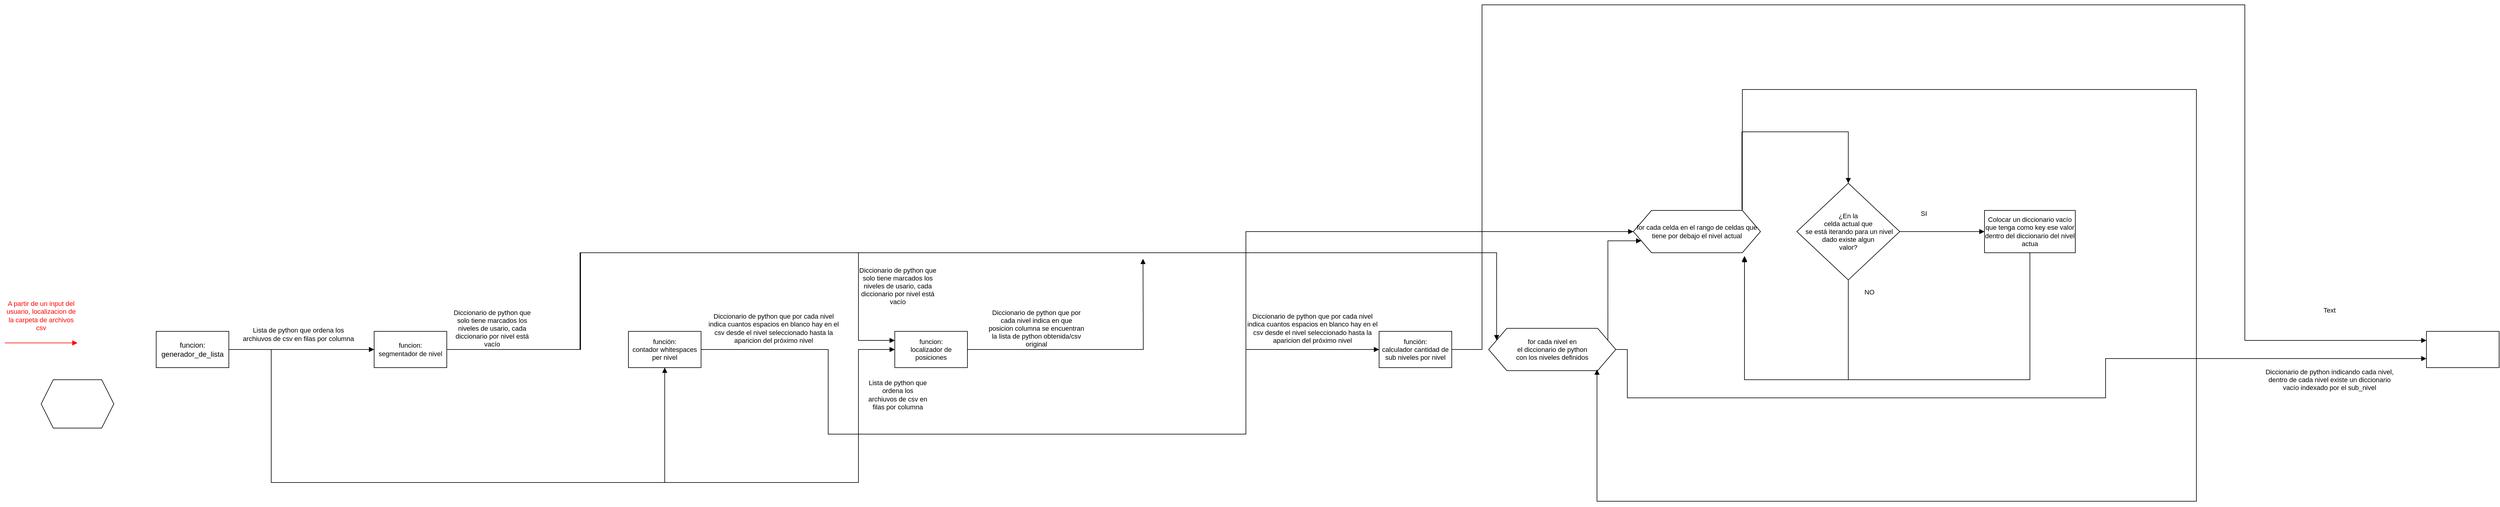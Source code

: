 <mxfile version="21.3.6" type="github">
  <diagram name="Página-1" id="Urwu7qwTcOLkvCBN5Y3i">
    <mxGraphModel dx="636" dy="1553" grid="1" gridSize="10" guides="1" tooltips="1" connect="1" arrows="1" fold="1" page="1" pageScale="1" pageWidth="1654" pageHeight="1169" math="0" shadow="0">
      <root>
        <mxCell id="0" />
        <mxCell id="1" parent="0" />
        <mxCell id="-mFsq0soXuWweNvaHCEV-4" style="edgeStyle=orthogonalEdgeStyle;shape=connector;rounded=0;orthogonalLoop=1;jettySize=auto;html=1;labelBackgroundColor=default;strokeColor=#FF0000;fontFamily=Helvetica;fontSize=11;fontColor=default;endArrow=block;endFill=1;" edge="1" parent="1">
          <mxGeometry relative="1" as="geometry">
            <mxPoint x="150" y="259.13" as="targetPoint" />
            <mxPoint x="30" y="259.13" as="sourcePoint" />
          </mxGeometry>
        </mxCell>
        <mxCell id="-mFsq0soXuWweNvaHCEV-6" style="edgeStyle=orthogonalEdgeStyle;shape=connector;rounded=0;orthogonalLoop=1;jettySize=auto;html=1;labelBackgroundColor=default;strokeColor=default;fontFamily=Helvetica;fontSize=11;fontColor=default;endArrow=block;endFill=1;" edge="1" parent="1" source="-mFsq0soXuWweNvaHCEV-1" target="-mFsq0soXuWweNvaHCEV-8">
          <mxGeometry relative="1" as="geometry">
            <mxPoint x="710" y="270" as="targetPoint" />
          </mxGeometry>
        </mxCell>
        <mxCell id="-mFsq0soXuWweNvaHCEV-11" style="edgeStyle=orthogonalEdgeStyle;shape=connector;rounded=0;orthogonalLoop=1;jettySize=auto;html=1;labelBackgroundColor=default;strokeColor=default;fontFamily=Helvetica;fontSize=11;fontColor=default;endArrow=block;endFill=1;" edge="1" parent="1" source="-mFsq0soXuWweNvaHCEV-1" target="-mFsq0soXuWweNvaHCEV-13">
          <mxGeometry relative="1" as="geometry">
            <mxPoint x="960" y="460" as="targetPoint" />
            <Array as="points">
              <mxPoint x="470" y="270" />
              <mxPoint x="470" y="490" />
              <mxPoint x="1120" y="490" />
            </Array>
          </mxGeometry>
        </mxCell>
        <mxCell id="-mFsq0soXuWweNvaHCEV-17" style="edgeStyle=orthogonalEdgeStyle;shape=connector;rounded=0;orthogonalLoop=1;jettySize=auto;html=1;labelBackgroundColor=default;strokeColor=default;fontFamily=Helvetica;fontSize=11;fontColor=default;endArrow=block;endFill=1;entryX=0;entryY=0.5;entryDx=0;entryDy=0;" edge="1" parent="1" source="-mFsq0soXuWweNvaHCEV-1" target="-mFsq0soXuWweNvaHCEV-16">
          <mxGeometry relative="1" as="geometry">
            <mxPoint x="1470" y="360" as="targetPoint" />
            <Array as="points">
              <mxPoint x="470" y="270" />
              <mxPoint x="470" y="490" />
              <mxPoint x="1440" y="490" />
              <mxPoint x="1440" y="270" />
            </Array>
          </mxGeometry>
        </mxCell>
        <mxCell id="-mFsq0soXuWweNvaHCEV-1" value="funcion:&lt;br&gt;generador_de_lista" style="rounded=0;whiteSpace=wrap;html=1;" vertex="1" parent="1">
          <mxGeometry x="280" y="240" width="120" height="60" as="geometry" />
        </mxCell>
        <mxCell id="-mFsq0soXuWweNvaHCEV-5" value="A partir de un input del usuario, localizacion de la carpeta de archivos csv" style="text;html=1;strokeColor=none;fillColor=none;align=center;verticalAlign=middle;whiteSpace=wrap;rounded=0;fontSize=11;fontFamily=Helvetica;fontColor=#FF0000;" vertex="1" parent="1">
          <mxGeometry x="30" y="199.13" width="120" height="30" as="geometry" />
        </mxCell>
        <mxCell id="-mFsq0soXuWweNvaHCEV-7" value="Lista de python que ordena los archiuvos de csv en filas por columna" style="text;html=1;strokeColor=none;fillColor=none;align=center;verticalAlign=middle;whiteSpace=wrap;rounded=0;fontSize=11;fontFamily=Helvetica;fontColor=default;" vertex="1" parent="1">
          <mxGeometry x="420" y="230" width="190" height="30" as="geometry" />
        </mxCell>
        <mxCell id="-mFsq0soXuWweNvaHCEV-10" style="edgeStyle=orthogonalEdgeStyle;shape=connector;rounded=0;orthogonalLoop=1;jettySize=auto;html=1;labelBackgroundColor=default;strokeColor=default;fontFamily=Helvetica;fontSize=11;fontColor=default;endArrow=block;endFill=1;entryX=0;entryY=0.25;entryDx=0;entryDy=0;" edge="1" parent="1" source="-mFsq0soXuWweNvaHCEV-8" target="-mFsq0soXuWweNvaHCEV-16">
          <mxGeometry relative="1" as="geometry">
            <mxPoint x="1480" y="130" as="targetPoint" />
            <Array as="points">
              <mxPoint x="980" y="270" />
              <mxPoint x="980" y="110" />
              <mxPoint x="1440" y="110" />
              <mxPoint x="1440" y="255" />
            </Array>
          </mxGeometry>
        </mxCell>
        <mxCell id="-mFsq0soXuWweNvaHCEV-25" style="edgeStyle=orthogonalEdgeStyle;shape=connector;rounded=0;orthogonalLoop=1;jettySize=auto;html=1;labelBackgroundColor=default;strokeColor=default;fontFamily=Helvetica;fontSize=11;fontColor=default;endArrow=block;endFill=1;entryX=0;entryY=0.25;entryDx=0;entryDy=0;" edge="1" parent="1" source="-mFsq0soXuWweNvaHCEV-8" target="-mFsq0soXuWweNvaHCEV-24">
          <mxGeometry relative="1" as="geometry">
            <mxPoint x="2480" y="110" as="targetPoint" />
            <Array as="points">
              <mxPoint x="981" y="270" />
              <mxPoint x="981" y="110" />
              <mxPoint x="2494" y="110" />
            </Array>
          </mxGeometry>
        </mxCell>
        <mxCell id="-mFsq0soXuWweNvaHCEV-8" value="funcion:&lt;br&gt;segmentador de nivel" style="rounded=0;whiteSpace=wrap;html=1;fontFamily=Helvetica;fontSize=11;fontColor=default;" vertex="1" parent="1">
          <mxGeometry x="640" y="240" width="120" height="60" as="geometry" />
        </mxCell>
        <mxCell id="-mFsq0soXuWweNvaHCEV-9" value="Diccionario de python que solo tiene marcados los niveles de usario, cada diccionario por nivel está vacío" style="text;html=1;strokeColor=none;fillColor=none;align=center;verticalAlign=middle;whiteSpace=wrap;rounded=0;fontSize=11;fontFamily=Helvetica;fontColor=default;" vertex="1" parent="1">
          <mxGeometry x="760" y="220" width="150" height="30" as="geometry" />
        </mxCell>
        <mxCell id="-mFsq0soXuWweNvaHCEV-12" value="" style="shape=hexagon;perimeter=hexagonPerimeter2;whiteSpace=wrap;html=1;fixedSize=1;fontFamily=Helvetica;fontSize=11;fontColor=default;" vertex="1" parent="1">
          <mxGeometry x="90" y="320" width="120" height="80" as="geometry" />
        </mxCell>
        <mxCell id="-mFsq0soXuWweNvaHCEV-14" style="edgeStyle=orthogonalEdgeStyle;shape=connector;rounded=0;orthogonalLoop=1;jettySize=auto;html=1;labelBackgroundColor=default;strokeColor=default;fontFamily=Helvetica;fontSize=11;fontColor=default;endArrow=block;endFill=1;entryX=0;entryY=0.5;entryDx=0;entryDy=0;" edge="1" parent="1" source="-mFsq0soXuWweNvaHCEV-13" target="-mFsq0soXuWweNvaHCEV-20">
          <mxGeometry relative="1" as="geometry">
            <mxPoint x="1690" y="400" as="targetPoint" />
            <Array as="points">
              <mxPoint x="1390" y="270" />
              <mxPoint x="1390" y="410" />
              <mxPoint x="2080" y="410" />
              <mxPoint x="2080" y="270" />
            </Array>
          </mxGeometry>
        </mxCell>
        <mxCell id="-mFsq0soXuWweNvaHCEV-28" style="edgeStyle=orthogonalEdgeStyle;shape=connector;rounded=0;orthogonalLoop=1;jettySize=auto;html=1;labelBackgroundColor=default;strokeColor=default;fontFamily=Helvetica;fontSize=11;fontColor=default;endArrow=block;endFill=1;entryX=0;entryY=0.5;entryDx=0;entryDy=0;" edge="1" parent="1" source="-mFsq0soXuWweNvaHCEV-13" target="-mFsq0soXuWweNvaHCEV-27">
          <mxGeometry relative="1" as="geometry">
            <mxPoint x="2080" y="440" as="targetPoint" />
            <Array as="points">
              <mxPoint x="1390" y="270" />
              <mxPoint x="1390" y="410" />
              <mxPoint x="2080" y="410" />
              <mxPoint x="2080" y="75" />
            </Array>
          </mxGeometry>
        </mxCell>
        <mxCell id="-mFsq0soXuWweNvaHCEV-13" value="función:&lt;br&gt;contador whitespaces per nivel" style="rounded=0;whiteSpace=wrap;html=1;fontFamily=Helvetica;fontSize=11;fontColor=default;" vertex="1" parent="1">
          <mxGeometry x="1060" y="240" width="120" height="60" as="geometry" />
        </mxCell>
        <mxCell id="-mFsq0soXuWweNvaHCEV-15" value="Diccionario de python que por cada nivel indica cuantos espacios en blanco hay en el csv desde el nivel seleccionado hasta la aparicion del próximo nivel" style="text;html=1;strokeColor=none;fillColor=none;align=center;verticalAlign=middle;whiteSpace=wrap;rounded=0;fontSize=11;fontFamily=Helvetica;fontColor=default;" vertex="1" parent="1">
          <mxGeometry x="1190" y="220" width="220" height="30" as="geometry" />
        </mxCell>
        <mxCell id="-mFsq0soXuWweNvaHCEV-22" style="edgeStyle=orthogonalEdgeStyle;shape=connector;rounded=0;orthogonalLoop=1;jettySize=auto;html=1;labelBackgroundColor=default;strokeColor=default;fontFamily=Helvetica;fontSize=11;fontColor=default;endArrow=block;endFill=1;" edge="1" parent="1" source="-mFsq0soXuWweNvaHCEV-16">
          <mxGeometry relative="1" as="geometry">
            <mxPoint x="1910" y="120" as="targetPoint" />
          </mxGeometry>
        </mxCell>
        <mxCell id="-mFsq0soXuWweNvaHCEV-16" value="funcion:&lt;br&gt;localizador de posiciones" style="rounded=0;whiteSpace=wrap;html=1;fontFamily=Helvetica;fontSize=11;fontColor=default;" vertex="1" parent="1">
          <mxGeometry x="1500" y="240" width="120" height="60" as="geometry" />
        </mxCell>
        <mxCell id="-mFsq0soXuWweNvaHCEV-18" value="Diccionario de python que solo tiene marcados los niveles de usario, cada diccionario por nivel está vacío" style="text;html=1;strokeColor=none;fillColor=none;align=center;verticalAlign=middle;whiteSpace=wrap;rounded=0;fontSize=11;fontFamily=Helvetica;fontColor=default;" vertex="1" parent="1">
          <mxGeometry x="1430" y="150" width="150" height="30" as="geometry" />
        </mxCell>
        <mxCell id="-mFsq0soXuWweNvaHCEV-19" value="Lista de python que ordena los archiuvos de csv en filas por columna" style="text;html=1;strokeColor=none;fillColor=none;align=center;verticalAlign=middle;whiteSpace=wrap;rounded=0;fontSize=11;fontFamily=Helvetica;fontColor=default;" vertex="1" parent="1">
          <mxGeometry x="1455" y="330" width="100" height="30" as="geometry" />
        </mxCell>
        <mxCell id="-mFsq0soXuWweNvaHCEV-44" style="edgeStyle=orthogonalEdgeStyle;shape=connector;rounded=0;orthogonalLoop=1;jettySize=auto;html=1;labelBackgroundColor=default;strokeColor=default;fontFamily=Helvetica;fontSize=11;fontColor=default;endArrow=block;endFill=1;entryX=0;entryY=0.25;entryDx=0;entryDy=0;" edge="1" parent="1" source="-mFsq0soXuWweNvaHCEV-20" target="-mFsq0soXuWweNvaHCEV-43">
          <mxGeometry relative="1" as="geometry">
            <mxPoint x="3830" y="220" as="targetPoint" />
            <Array as="points">
              <mxPoint x="2470" y="270" />
              <mxPoint x="2470" y="-300" />
              <mxPoint x="3730" y="-300" />
              <mxPoint x="3730" y="255" />
            </Array>
          </mxGeometry>
        </mxCell>
        <mxCell id="-mFsq0soXuWweNvaHCEV-20" value="función:&lt;br&gt;calculador cantidad de sub niveles por nivel" style="rounded=0;whiteSpace=wrap;html=1;fontFamily=Helvetica;fontSize=11;fontColor=default;" vertex="1" parent="1">
          <mxGeometry x="2300" y="240" width="120" height="60" as="geometry" />
        </mxCell>
        <mxCell id="-mFsq0soXuWweNvaHCEV-21" value="Diccionario de python que por cada nivel indica cuantos espacios en blanco hay en el csv desde el nivel seleccionado hasta la aparicion del próximo nivel" style="text;html=1;strokeColor=none;fillColor=none;align=center;verticalAlign=middle;whiteSpace=wrap;rounded=0;fontSize=11;fontFamily=Helvetica;fontColor=default;" vertex="1" parent="1">
          <mxGeometry x="2080" y="220" width="220" height="30" as="geometry" />
        </mxCell>
        <mxCell id="-mFsq0soXuWweNvaHCEV-23" value="Diccionario de python que por cada nivel indica en que posicion columna se encuentran la lista de python obtenida/csv original" style="text;html=1;strokeColor=none;fillColor=none;align=center;verticalAlign=middle;whiteSpace=wrap;rounded=0;fontSize=11;fontFamily=Helvetica;fontColor=default;" vertex="1" parent="1">
          <mxGeometry x="1654" y="220" width="160" height="30" as="geometry" />
        </mxCell>
        <mxCell id="-mFsq0soXuWweNvaHCEV-26" style="edgeStyle=orthogonalEdgeStyle;shape=connector;rounded=0;orthogonalLoop=1;jettySize=auto;html=1;exitX=1;exitY=0.25;exitDx=0;exitDy=0;labelBackgroundColor=default;strokeColor=default;fontFamily=Helvetica;fontSize=11;fontColor=default;endArrow=block;endFill=1;entryX=0;entryY=0.75;entryDx=0;entryDy=0;" edge="1" parent="1" source="-mFsq0soXuWweNvaHCEV-24" target="-mFsq0soXuWweNvaHCEV-27">
          <mxGeometry relative="1" as="geometry">
            <mxPoint x="2678" y="110" as="targetPoint" />
            <Array as="points">
              <mxPoint x="2678" y="90" />
            </Array>
          </mxGeometry>
        </mxCell>
        <mxCell id="-mFsq0soXuWweNvaHCEV-40" style="edgeStyle=orthogonalEdgeStyle;shape=connector;rounded=0;orthogonalLoop=1;jettySize=auto;html=1;labelBackgroundColor=default;strokeColor=default;fontFamily=Helvetica;fontSize=11;fontColor=default;endArrow=block;endFill=1;entryX=0;entryY=0.75;entryDx=0;entryDy=0;" edge="1" parent="1" source="-mFsq0soXuWweNvaHCEV-24" target="-mFsq0soXuWweNvaHCEV-43">
          <mxGeometry relative="1" as="geometry">
            <mxPoint x="3890" y="280" as="targetPoint" />
            <Array as="points">
              <mxPoint x="2710" y="270" />
              <mxPoint x="2710" y="350" />
              <mxPoint x="3500" y="350" />
              <mxPoint x="3500" y="285" />
            </Array>
          </mxGeometry>
        </mxCell>
        <mxCell id="-mFsq0soXuWweNvaHCEV-24" value="for cada nivel en &lt;br&gt;el diccionario de python &lt;br&gt;con los niveles definidos" style="shape=hexagon;perimeter=hexagonPerimeter2;whiteSpace=wrap;html=1;fixedSize=1;fontFamily=Helvetica;fontSize=11;fontColor=default;size=30;" vertex="1" parent="1">
          <mxGeometry x="2481" y="235" width="210" height="70" as="geometry" />
        </mxCell>
        <mxCell id="-mFsq0soXuWweNvaHCEV-36" style="edgeStyle=orthogonalEdgeStyle;shape=connector;rounded=0;orthogonalLoop=1;jettySize=auto;html=1;labelBackgroundColor=default;strokeColor=default;fontFamily=Helvetica;fontSize=11;fontColor=default;endArrow=block;endFill=1;exitX=0.854;exitY=-0.019;exitDx=0;exitDy=0;exitPerimeter=0;entryX=0.5;entryY=0;entryDx=0;entryDy=0;" edge="1" parent="1" source="-mFsq0soXuWweNvaHCEV-27" target="-mFsq0soXuWweNvaHCEV-29">
          <mxGeometry relative="1" as="geometry">
            <mxPoint x="3000" y="-80" as="targetPoint" />
            <Array as="points">
              <mxPoint x="2899" y="-90" />
              <mxPoint x="3075" y="-90" />
            </Array>
          </mxGeometry>
        </mxCell>
        <mxCell id="-mFsq0soXuWweNvaHCEV-41" style="edgeStyle=orthogonalEdgeStyle;shape=connector;rounded=0;orthogonalLoop=1;jettySize=auto;html=1;labelBackgroundColor=default;strokeColor=default;fontFamily=Helvetica;fontSize=11;fontColor=default;endArrow=block;endFill=1;entryX=0.852;entryY=0.973;entryDx=0;entryDy=0;entryPerimeter=0;" edge="1" parent="1" source="-mFsq0soXuWweNvaHCEV-27" target="-mFsq0soXuWweNvaHCEV-24">
          <mxGeometry relative="1" as="geometry">
            <mxPoint x="3590" y="521.333" as="targetPoint" />
            <Array as="points">
              <mxPoint x="2900" y="-160" />
              <mxPoint x="3650" y="-160" />
              <mxPoint x="3650" y="521" />
              <mxPoint x="2660" y="521" />
            </Array>
          </mxGeometry>
        </mxCell>
        <mxCell id="-mFsq0soXuWweNvaHCEV-27" value="for cada celda en el rango de celdas que tiene por debajo el nivel actual" style="shape=hexagon;perimeter=hexagonPerimeter2;whiteSpace=wrap;html=1;fixedSize=1;fontFamily=Helvetica;fontSize=11;fontColor=default;size=30;" vertex="1" parent="1">
          <mxGeometry x="2720" y="40" width="210" height="70" as="geometry" />
        </mxCell>
        <mxCell id="-mFsq0soXuWweNvaHCEV-31" style="edgeStyle=orthogonalEdgeStyle;shape=connector;rounded=0;orthogonalLoop=1;jettySize=auto;html=1;labelBackgroundColor=default;strokeColor=default;fontFamily=Helvetica;fontSize=11;fontColor=default;endArrow=block;endFill=1;" edge="1" parent="1" source="-mFsq0soXuWweNvaHCEV-29" target="-mFsq0soXuWweNvaHCEV-33">
          <mxGeometry relative="1" as="geometry">
            <mxPoint x="3280" y="75" as="targetPoint" />
          </mxGeometry>
        </mxCell>
        <mxCell id="-mFsq0soXuWweNvaHCEV-32" style="edgeStyle=orthogonalEdgeStyle;shape=connector;rounded=0;orthogonalLoop=1;jettySize=auto;html=1;labelBackgroundColor=default;strokeColor=default;fontFamily=Helvetica;fontSize=11;fontColor=default;endArrow=block;endFill=1;entryX=0.874;entryY=1.077;entryDx=0;entryDy=0;entryPerimeter=0;" edge="1" parent="1" source="-mFsq0soXuWweNvaHCEV-29" target="-mFsq0soXuWweNvaHCEV-27">
          <mxGeometry relative="1" as="geometry">
            <mxPoint x="3050" y="320" as="targetPoint" />
            <Array as="points">
              <mxPoint x="3075" y="320" />
              <mxPoint x="2904" y="320" />
            </Array>
          </mxGeometry>
        </mxCell>
        <mxCell id="-mFsq0soXuWweNvaHCEV-29" value="¿En la &lt;br&gt;celda actual que&lt;br&gt;&amp;nbsp;se está iterando para un nivel dado existe algun &lt;br&gt;valor?" style="rhombus;whiteSpace=wrap;html=1;fontFamily=Helvetica;fontSize=11;fontColor=default;" vertex="1" parent="1">
          <mxGeometry x="2990" y="-5" width="170" height="160" as="geometry" />
        </mxCell>
        <mxCell id="-mFsq0soXuWweNvaHCEV-39" style="edgeStyle=orthogonalEdgeStyle;shape=connector;rounded=0;orthogonalLoop=1;jettySize=auto;html=1;labelBackgroundColor=default;strokeColor=default;fontFamily=Helvetica;fontSize=11;fontColor=default;endArrow=block;endFill=1;entryX=0.874;entryY=1.1;entryDx=0;entryDy=0;entryPerimeter=0;" edge="1" parent="1" source="-mFsq0soXuWweNvaHCEV-33" target="-mFsq0soXuWweNvaHCEV-27">
          <mxGeometry relative="1" as="geometry">
            <mxPoint x="3320" y="330" as="targetPoint" />
            <Array as="points">
              <mxPoint x="3375" y="320" />
              <mxPoint x="2904" y="320" />
            </Array>
          </mxGeometry>
        </mxCell>
        <mxCell id="-mFsq0soXuWweNvaHCEV-33" value="Colocar un diccionario vacío que tenga como key ese valor dentro del diccionario del nivel actua" style="rounded=0;whiteSpace=wrap;html=1;fontFamily=Helvetica;fontSize=11;fontColor=default;" vertex="1" parent="1">
          <mxGeometry x="3300" y="40" width="150" height="70" as="geometry" />
        </mxCell>
        <mxCell id="-mFsq0soXuWweNvaHCEV-34" value="SI" style="text;html=1;strokeColor=none;fillColor=none;align=center;verticalAlign=middle;whiteSpace=wrap;rounded=0;fontSize=11;fontFamily=Helvetica;fontColor=default;" vertex="1" parent="1">
          <mxGeometry x="3170" y="30" width="60" height="30" as="geometry" />
        </mxCell>
        <mxCell id="-mFsq0soXuWweNvaHCEV-37" value="NO" style="text;html=1;strokeColor=none;fillColor=none;align=center;verticalAlign=middle;whiteSpace=wrap;rounded=0;fontSize=11;fontFamily=Helvetica;fontColor=default;" vertex="1" parent="1">
          <mxGeometry x="3080" y="160" width="60" height="30" as="geometry" />
        </mxCell>
        <mxCell id="-mFsq0soXuWweNvaHCEV-42" value="Diccionario de python indicando cada nivel, dentro de cada nivel existe un diccionario vacío indexado por el sub_nivel" style="text;html=1;strokeColor=none;fillColor=none;align=center;verticalAlign=middle;whiteSpace=wrap;rounded=0;fontSize=11;fontFamily=Helvetica;fontColor=default;" vertex="1" parent="1">
          <mxGeometry x="3760" y="305" width="220" height="30" as="geometry" />
        </mxCell>
        <mxCell id="-mFsq0soXuWweNvaHCEV-43" value="" style="rounded=0;whiteSpace=wrap;html=1;fontFamily=Helvetica;fontSize=11;fontColor=default;" vertex="1" parent="1">
          <mxGeometry x="4030" y="240" width="120" height="60" as="geometry" />
        </mxCell>
        <mxCell id="-mFsq0soXuWweNvaHCEV-45" value="Text" style="text;html=1;strokeColor=none;fillColor=none;align=center;verticalAlign=middle;whiteSpace=wrap;rounded=0;fontSize=11;fontFamily=Helvetica;fontColor=default;" vertex="1" parent="1">
          <mxGeometry x="3790" y="190" width="160" height="30" as="geometry" />
        </mxCell>
      </root>
    </mxGraphModel>
  </diagram>
</mxfile>
